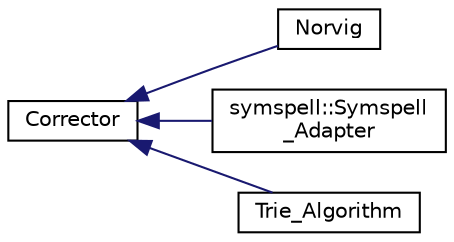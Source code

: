 digraph "Graphical Class Hierarchy"
{
 // LATEX_PDF_SIZE
  edge [fontname="Helvetica",fontsize="10",labelfontname="Helvetica",labelfontsize="10"];
  node [fontname="Helvetica",fontsize="10",shape=record];
  rankdir="LR";
  Node0 [label="Corrector",height=0.2,width=0.4,color="black", fillcolor="white", style="filled",URL="$class_corrector.html",tooltip="Provides a base for correction algorithms."];
  Node0 -> Node1 [dir="back",color="midnightblue",fontsize="10",style="solid",fontname="Helvetica"];
  Node1 [label="Norvig",height=0.2,width=0.4,color="black", fillcolor="white", style="filled",URL="$class_norvig.html",tooltip="Declaration of methods and structures needed to perform word correction using Norvig algorithm."];
  Node0 -> Node2 [dir="back",color="midnightblue",fontsize="10",style="solid",fontname="Helvetica"];
  Node2 [label="symspell::Symspell\l_Adapter",height=0.2,width=0.4,color="black", fillcolor="white", style="filled",URL="$classsymspell_1_1_symspell___adapter.html",tooltip="Interface to SymSpell class. Adaptation includes dictionary loading and passing word for correction p..."];
  Node0 -> Node3 [dir="back",color="midnightblue",fontsize="10",style="solid",fontname="Helvetica"];
  Node3 [label="Trie_Algorithm",height=0.2,width=0.4,color="black", fillcolor="white", style="filled",URL="$class_trie___algorithm.html",tooltip="Defines an algorithm for searching best matches for a word using Trie structure."];
}
